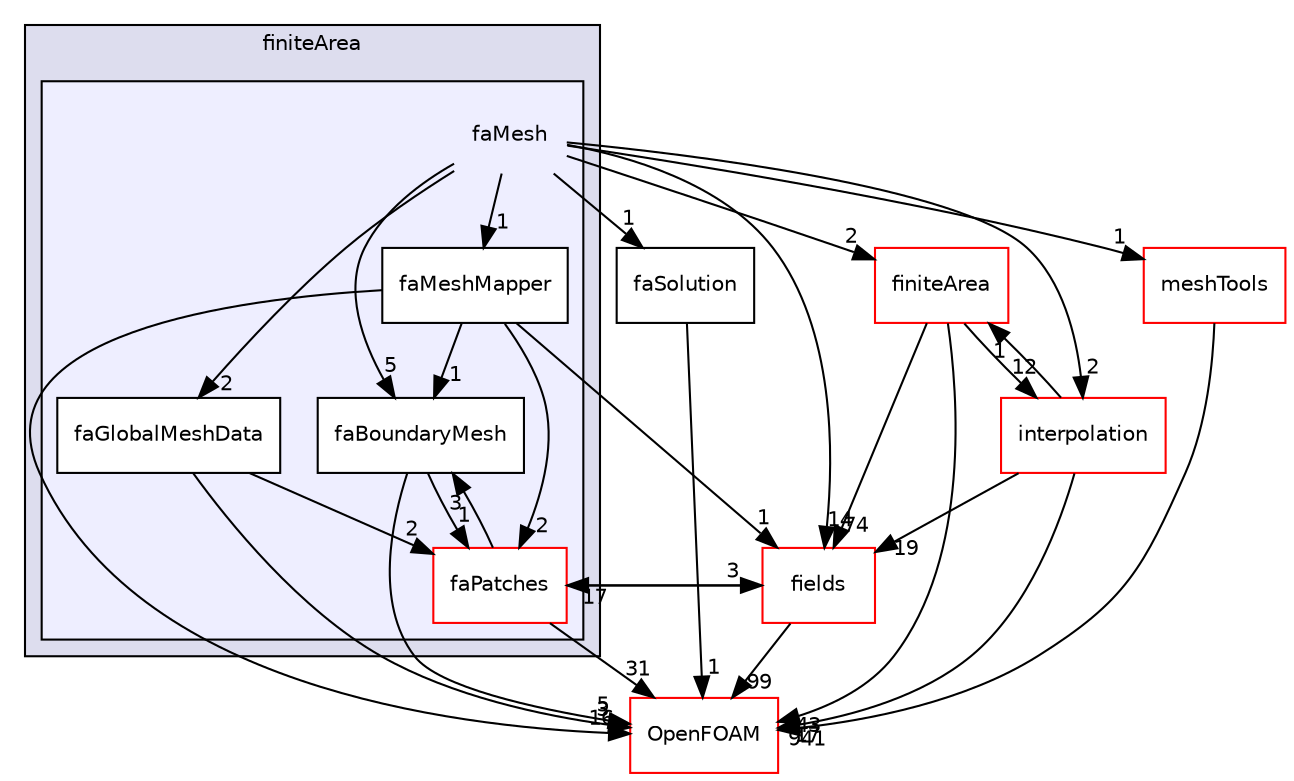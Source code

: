 digraph "src/finiteArea/faMesh" {
  bgcolor=transparent;
  compound=true
  node [ fontsize="10", fontname="Helvetica"];
  edge [ labelfontsize="10", labelfontname="Helvetica"];
  subgraph clusterdir_b69a9eadfe761c231b266ce918b218a5 {
    graph [ bgcolor="#ddddee", pencolor="black", label="finiteArea" fontname="Helvetica", fontsize="10", URL="dir_b69a9eadfe761c231b266ce918b218a5.html"]
  subgraph clusterdir_f14612db68a06d13a87d37d60dc895d5 {
    graph [ bgcolor="#eeeeff", pencolor="black", label="" URL="dir_f14612db68a06d13a87d37d60dc895d5.html"];
    dir_f14612db68a06d13a87d37d60dc895d5 [shape=plaintext label="faMesh"];
    dir_4b1e64a1495216c5f8c8d2715aaf6db0 [shape=box label="faBoundaryMesh" color="black" fillcolor="white" style="filled" URL="dir_4b1e64a1495216c5f8c8d2715aaf6db0.html"];
    dir_4672a5b5a8a2969a82fd38fa9069aa35 [shape=box label="faGlobalMeshData" color="black" fillcolor="white" style="filled" URL="dir_4672a5b5a8a2969a82fd38fa9069aa35.html"];
    dir_a5c362835fa3e94a978f27c677bf7dce [shape=box label="faMeshMapper" color="black" fillcolor="white" style="filled" URL="dir_a5c362835fa3e94a978f27c677bf7dce.html"];
    dir_1028666fa0015a1ce8e74756e12c97d3 [shape=box label="faPatches" color="red" fillcolor="white" style="filled" URL="dir_1028666fa0015a1ce8e74756e12c97d3.html"];
  }
  }
  dir_82c77a639fb8894523e0866635d617d1 [shape=box label="fields" color="red" URL="dir_82c77a639fb8894523e0866635d617d1.html"];
  dir_ae30ad0bef50cf391b24c614251bb9fd [shape=box label="meshTools" color="red" URL="dir_ae30ad0bef50cf391b24c614251bb9fd.html"];
  dir_b48fbfbe364b5d9546b561f47f4221eb [shape=box label="finiteArea" color="red" URL="dir_b48fbfbe364b5d9546b561f47f4221eb.html"];
  dir_c0d13370ed22102f7e18b59e3ca28bc7 [shape=box label="faSolution" URL="dir_c0d13370ed22102f7e18b59e3ca28bc7.html"];
  dir_c5473ff19b20e6ec4dfe5c310b3778a8 [shape=box label="OpenFOAM" color="red" URL="dir_c5473ff19b20e6ec4dfe5c310b3778a8.html"];
  dir_880b478b7287aa29b2969cd4b71f61be [shape=box label="interpolation" color="red" URL="dir_880b478b7287aa29b2969cd4b71f61be.html"];
  dir_82c77a639fb8894523e0866635d617d1->dir_1028666fa0015a1ce8e74756e12c97d3 [headlabel="17", labeldistance=1.5 headhref="dir_000734_000723.html"];
  dir_82c77a639fb8894523e0866635d617d1->dir_c5473ff19b20e6ec4dfe5c310b3778a8 [headlabel="99", labeldistance=1.5 headhref="dir_000734_002151.html"];
  dir_ae30ad0bef50cf391b24c614251bb9fd->dir_c5473ff19b20e6ec4dfe5c310b3778a8 [headlabel="941", labeldistance=1.5 headhref="dir_001949_002151.html"];
  dir_4672a5b5a8a2969a82fd38fa9069aa35->dir_1028666fa0015a1ce8e74756e12c97d3 [headlabel="2", labeldistance=1.5 headhref="dir_000721_000723.html"];
  dir_4672a5b5a8a2969a82fd38fa9069aa35->dir_c5473ff19b20e6ec4dfe5c310b3778a8 [headlabel="3", labeldistance=1.5 headhref="dir_000721_002151.html"];
  dir_b48fbfbe364b5d9546b561f47f4221eb->dir_82c77a639fb8894523e0866635d617d1 [headlabel="74", labeldistance=1.5 headhref="dir_000772_000734.html"];
  dir_b48fbfbe364b5d9546b561f47f4221eb->dir_c5473ff19b20e6ec4dfe5c310b3778a8 [headlabel="43", labeldistance=1.5 headhref="dir_000772_002151.html"];
  dir_b48fbfbe364b5d9546b561f47f4221eb->dir_880b478b7287aa29b2969cd4b71f61be [headlabel="12", labeldistance=1.5 headhref="dir_000772_000808.html"];
  dir_4b1e64a1495216c5f8c8d2715aaf6db0->dir_1028666fa0015a1ce8e74756e12c97d3 [headlabel="1", labeldistance=1.5 headhref="dir_000720_000723.html"];
  dir_4b1e64a1495216c5f8c8d2715aaf6db0->dir_c5473ff19b20e6ec4dfe5c310b3778a8 [headlabel="5", labeldistance=1.5 headhref="dir_000720_002151.html"];
  dir_1028666fa0015a1ce8e74756e12c97d3->dir_82c77a639fb8894523e0866635d617d1 [headlabel="3", labeldistance=1.5 headhref="dir_000723_000734.html"];
  dir_1028666fa0015a1ce8e74756e12c97d3->dir_4b1e64a1495216c5f8c8d2715aaf6db0 [headlabel="3", labeldistance=1.5 headhref="dir_000723_000720.html"];
  dir_1028666fa0015a1ce8e74756e12c97d3->dir_c5473ff19b20e6ec4dfe5c310b3778a8 [headlabel="31", labeldistance=1.5 headhref="dir_000723_002151.html"];
  dir_a5c362835fa3e94a978f27c677bf7dce->dir_82c77a639fb8894523e0866635d617d1 [headlabel="1", labeldistance=1.5 headhref="dir_000722_000734.html"];
  dir_a5c362835fa3e94a978f27c677bf7dce->dir_4b1e64a1495216c5f8c8d2715aaf6db0 [headlabel="1", labeldistance=1.5 headhref="dir_000722_000720.html"];
  dir_a5c362835fa3e94a978f27c677bf7dce->dir_1028666fa0015a1ce8e74756e12c97d3 [headlabel="2", labeldistance=1.5 headhref="dir_000722_000723.html"];
  dir_a5c362835fa3e94a978f27c677bf7dce->dir_c5473ff19b20e6ec4dfe5c310b3778a8 [headlabel="16", labeldistance=1.5 headhref="dir_000722_002151.html"];
  dir_c0d13370ed22102f7e18b59e3ca28bc7->dir_c5473ff19b20e6ec4dfe5c310b3778a8 [headlabel="1", labeldistance=1.5 headhref="dir_000733_002151.html"];
  dir_f14612db68a06d13a87d37d60dc895d5->dir_82c77a639fb8894523e0866635d617d1 [headlabel="14", labeldistance=1.5 headhref="dir_000719_000734.html"];
  dir_f14612db68a06d13a87d37d60dc895d5->dir_ae30ad0bef50cf391b24c614251bb9fd [headlabel="1", labeldistance=1.5 headhref="dir_000719_001949.html"];
  dir_f14612db68a06d13a87d37d60dc895d5->dir_4672a5b5a8a2969a82fd38fa9069aa35 [headlabel="2", labeldistance=1.5 headhref="dir_000719_000721.html"];
  dir_f14612db68a06d13a87d37d60dc895d5->dir_b48fbfbe364b5d9546b561f47f4221eb [headlabel="2", labeldistance=1.5 headhref="dir_000719_000772.html"];
  dir_f14612db68a06d13a87d37d60dc895d5->dir_4b1e64a1495216c5f8c8d2715aaf6db0 [headlabel="5", labeldistance=1.5 headhref="dir_000719_000720.html"];
  dir_f14612db68a06d13a87d37d60dc895d5->dir_a5c362835fa3e94a978f27c677bf7dce [headlabel="1", labeldistance=1.5 headhref="dir_000719_000722.html"];
  dir_f14612db68a06d13a87d37d60dc895d5->dir_c0d13370ed22102f7e18b59e3ca28bc7 [headlabel="1", labeldistance=1.5 headhref="dir_000719_000733.html"];
  dir_f14612db68a06d13a87d37d60dc895d5->dir_880b478b7287aa29b2969cd4b71f61be [headlabel="2", labeldistance=1.5 headhref="dir_000719_000808.html"];
  dir_880b478b7287aa29b2969cd4b71f61be->dir_82c77a639fb8894523e0866635d617d1 [headlabel="19", labeldistance=1.5 headhref="dir_000808_000734.html"];
  dir_880b478b7287aa29b2969cd4b71f61be->dir_b48fbfbe364b5d9546b561f47f4221eb [headlabel="1", labeldistance=1.5 headhref="dir_000808_000772.html"];
  dir_880b478b7287aa29b2969cd4b71f61be->dir_c5473ff19b20e6ec4dfe5c310b3778a8 [headlabel="17", labeldistance=1.5 headhref="dir_000808_002151.html"];
}
